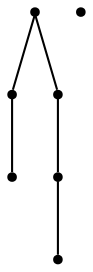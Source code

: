 graph {
  node [shape=point,comment="{\"directed\":false,\"doi\":\"10.4230/LIPIcs.GD.2024.28\",\"figure\":\"5 (6)\"}"]

  v0 [pos="2039.1053216230243,670.2886707451431"]
  v1 [pos="1618.0307646302135,685.6924582901117"]
  v2 [pos="1958.9522233257,508.78325943841844"]
  v3 [pos="1586.030755351019,592.8249234770408"]
  v4 [pos="1796.5464748699937,831.9558309766894"]
  v5 [pos="1688.4006660718412,485.5612257104219"]
  v6 [pos="1928.354501516559,748.0834183680497"]

  v0 -- v1 [id="-1",pos="2039.1053216230243,670.2886707451431 1618.0307646302135,685.6924582901117 1618.0307646302135,685.6924582901117 1618.0307646302135,685.6924582901117"]
  v5 -- v0 [id="-3",pos="1688.4006660718412,485.5612257104219 2039.1053216230243,670.2886707451431 2039.1053216230243,670.2886707451431 2039.1053216230243,670.2886707451431"]
  v4 -- v2 [id="-4",pos="1796.5464748699937,831.9558309766894 1958.9522233257,508.78325943841844 1958.9522233257,508.78325943841844 1958.9522233257,508.78325943841844"]
  v4 -- v5 [id="-5",pos="1796.5464748699937,831.9558309766894 1688.4006660718412,485.5612257104219 1688.4006660718412,485.5612257104219 1688.4006660718412,485.5612257104219"]
  v2 -- v3 [id="-6",pos="1958.9522233257,508.78325943841844 1586.030755351019,592.8249234770408 1586.030755351019,592.8249234770408 1586.030755351019,592.8249234770408"]
}